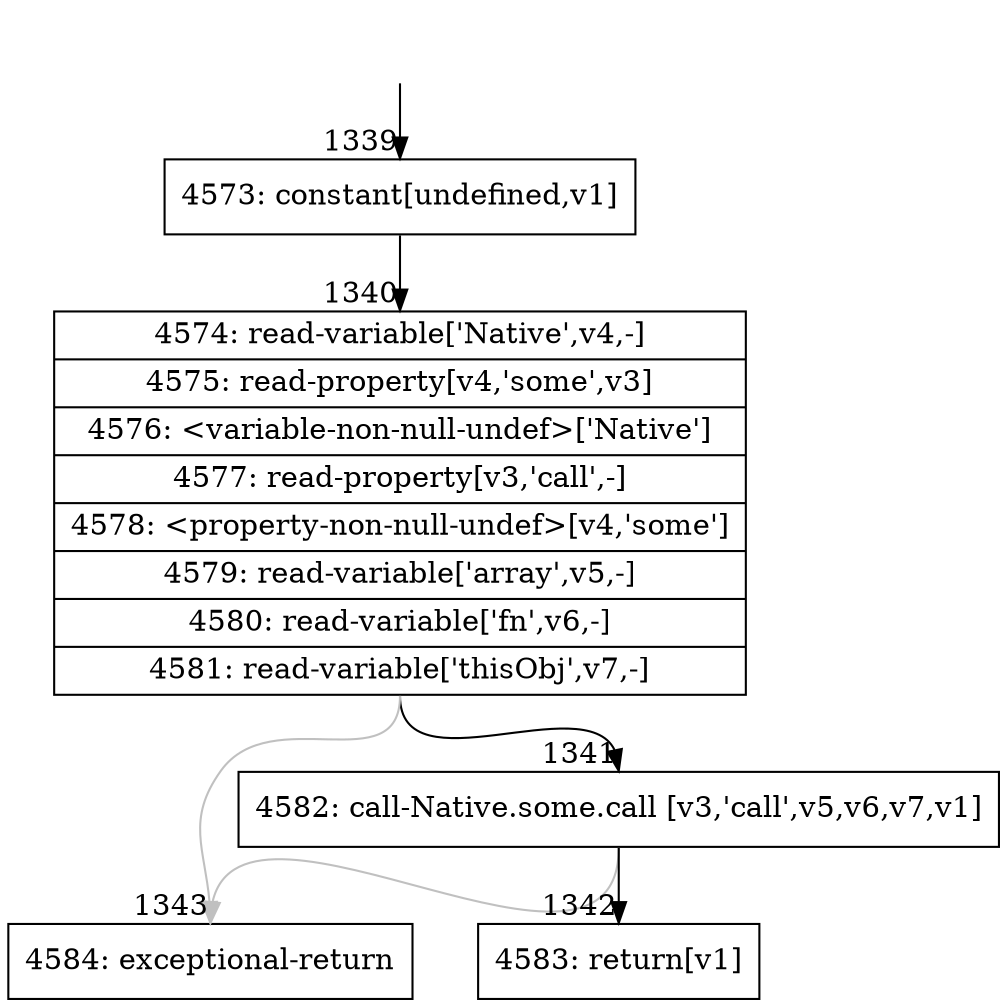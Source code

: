 digraph {
rankdir="TD"
BB_entry76[shape=none,label=""];
BB_entry76 -> BB1339 [tailport=s, headport=n, headlabel="    1339"]
BB1339 [shape=record label="{4573: constant[undefined,v1]}" ] 
BB1339 -> BB1340 [tailport=s, headport=n, headlabel="      1340"]
BB1340 [shape=record label="{4574: read-variable['Native',v4,-]|4575: read-property[v4,'some',v3]|4576: \<variable-non-null-undef\>['Native']|4577: read-property[v3,'call',-]|4578: \<property-non-null-undef\>[v4,'some']|4579: read-variable['array',v5,-]|4580: read-variable['fn',v6,-]|4581: read-variable['thisObj',v7,-]}" ] 
BB1340 -> BB1341 [tailport=s, headport=n, headlabel="      1341"]
BB1340 -> BB1343 [tailport=s, headport=n, color=gray, headlabel="      1343"]
BB1341 [shape=record label="{4582: call-Native.some.call [v3,'call',v5,v6,v7,v1]}" ] 
BB1341 -> BB1342 [tailport=s, headport=n, headlabel="      1342"]
BB1341 -> BB1343 [tailport=s, headport=n, color=gray]
BB1342 [shape=record label="{4583: return[v1]}" ] 
BB1343 [shape=record label="{4584: exceptional-return}" ] 
//#$~ 2188
}
